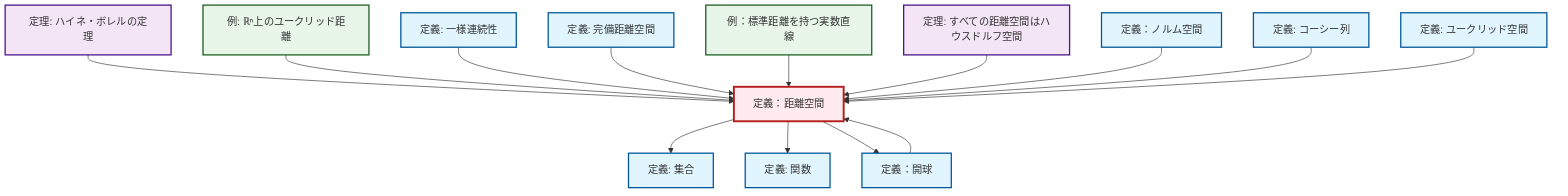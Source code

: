 graph TD
    classDef definition fill:#e1f5fe,stroke:#01579b,stroke-width:2px
    classDef theorem fill:#f3e5f5,stroke:#4a148c,stroke-width:2px
    classDef axiom fill:#fff3e0,stroke:#e65100,stroke-width:2px
    classDef example fill:#e8f5e9,stroke:#1b5e20,stroke-width:2px
    classDef current fill:#ffebee,stroke:#b71c1c,stroke-width:3px
    def-cauchy-sequence["定義: コーシー列"]:::definition
    def-function["定義: 関数"]:::definition
    def-metric-space["定義：距離空間"]:::definition
    def-complete-metric-space["定義: 完備距離空間"]:::definition
    thm-heine-borel["定理: ハイネ・ボレルの定理"]:::theorem
    def-normed-vector-space["定義：ノルム空間"]:::definition
    def-uniform-continuity["定義: 一様連続性"]:::definition
    ex-real-line-metric["例：標準距離を持つ実数直線"]:::example
    def-euclidean-space["定義: ユークリッド空間"]:::definition
    def-open-ball["定義：開球"]:::definition
    thm-metric-hausdorff["定理: すべての距離空間はハウスドルフ空間"]:::theorem
    ex-euclidean-metric["例: ℝⁿ上のユークリッド距離"]:::example
    def-set["定義: 集合"]:::definition
    thm-heine-borel --> def-metric-space
    def-metric-space --> def-set
    ex-euclidean-metric --> def-metric-space
    def-uniform-continuity --> def-metric-space
    def-complete-metric-space --> def-metric-space
    def-open-ball --> def-metric-space
    def-metric-space --> def-function
    ex-real-line-metric --> def-metric-space
    thm-metric-hausdorff --> def-metric-space
    def-metric-space --> def-open-ball
    def-normed-vector-space --> def-metric-space
    def-cauchy-sequence --> def-metric-space
    def-euclidean-space --> def-metric-space
    class def-metric-space current